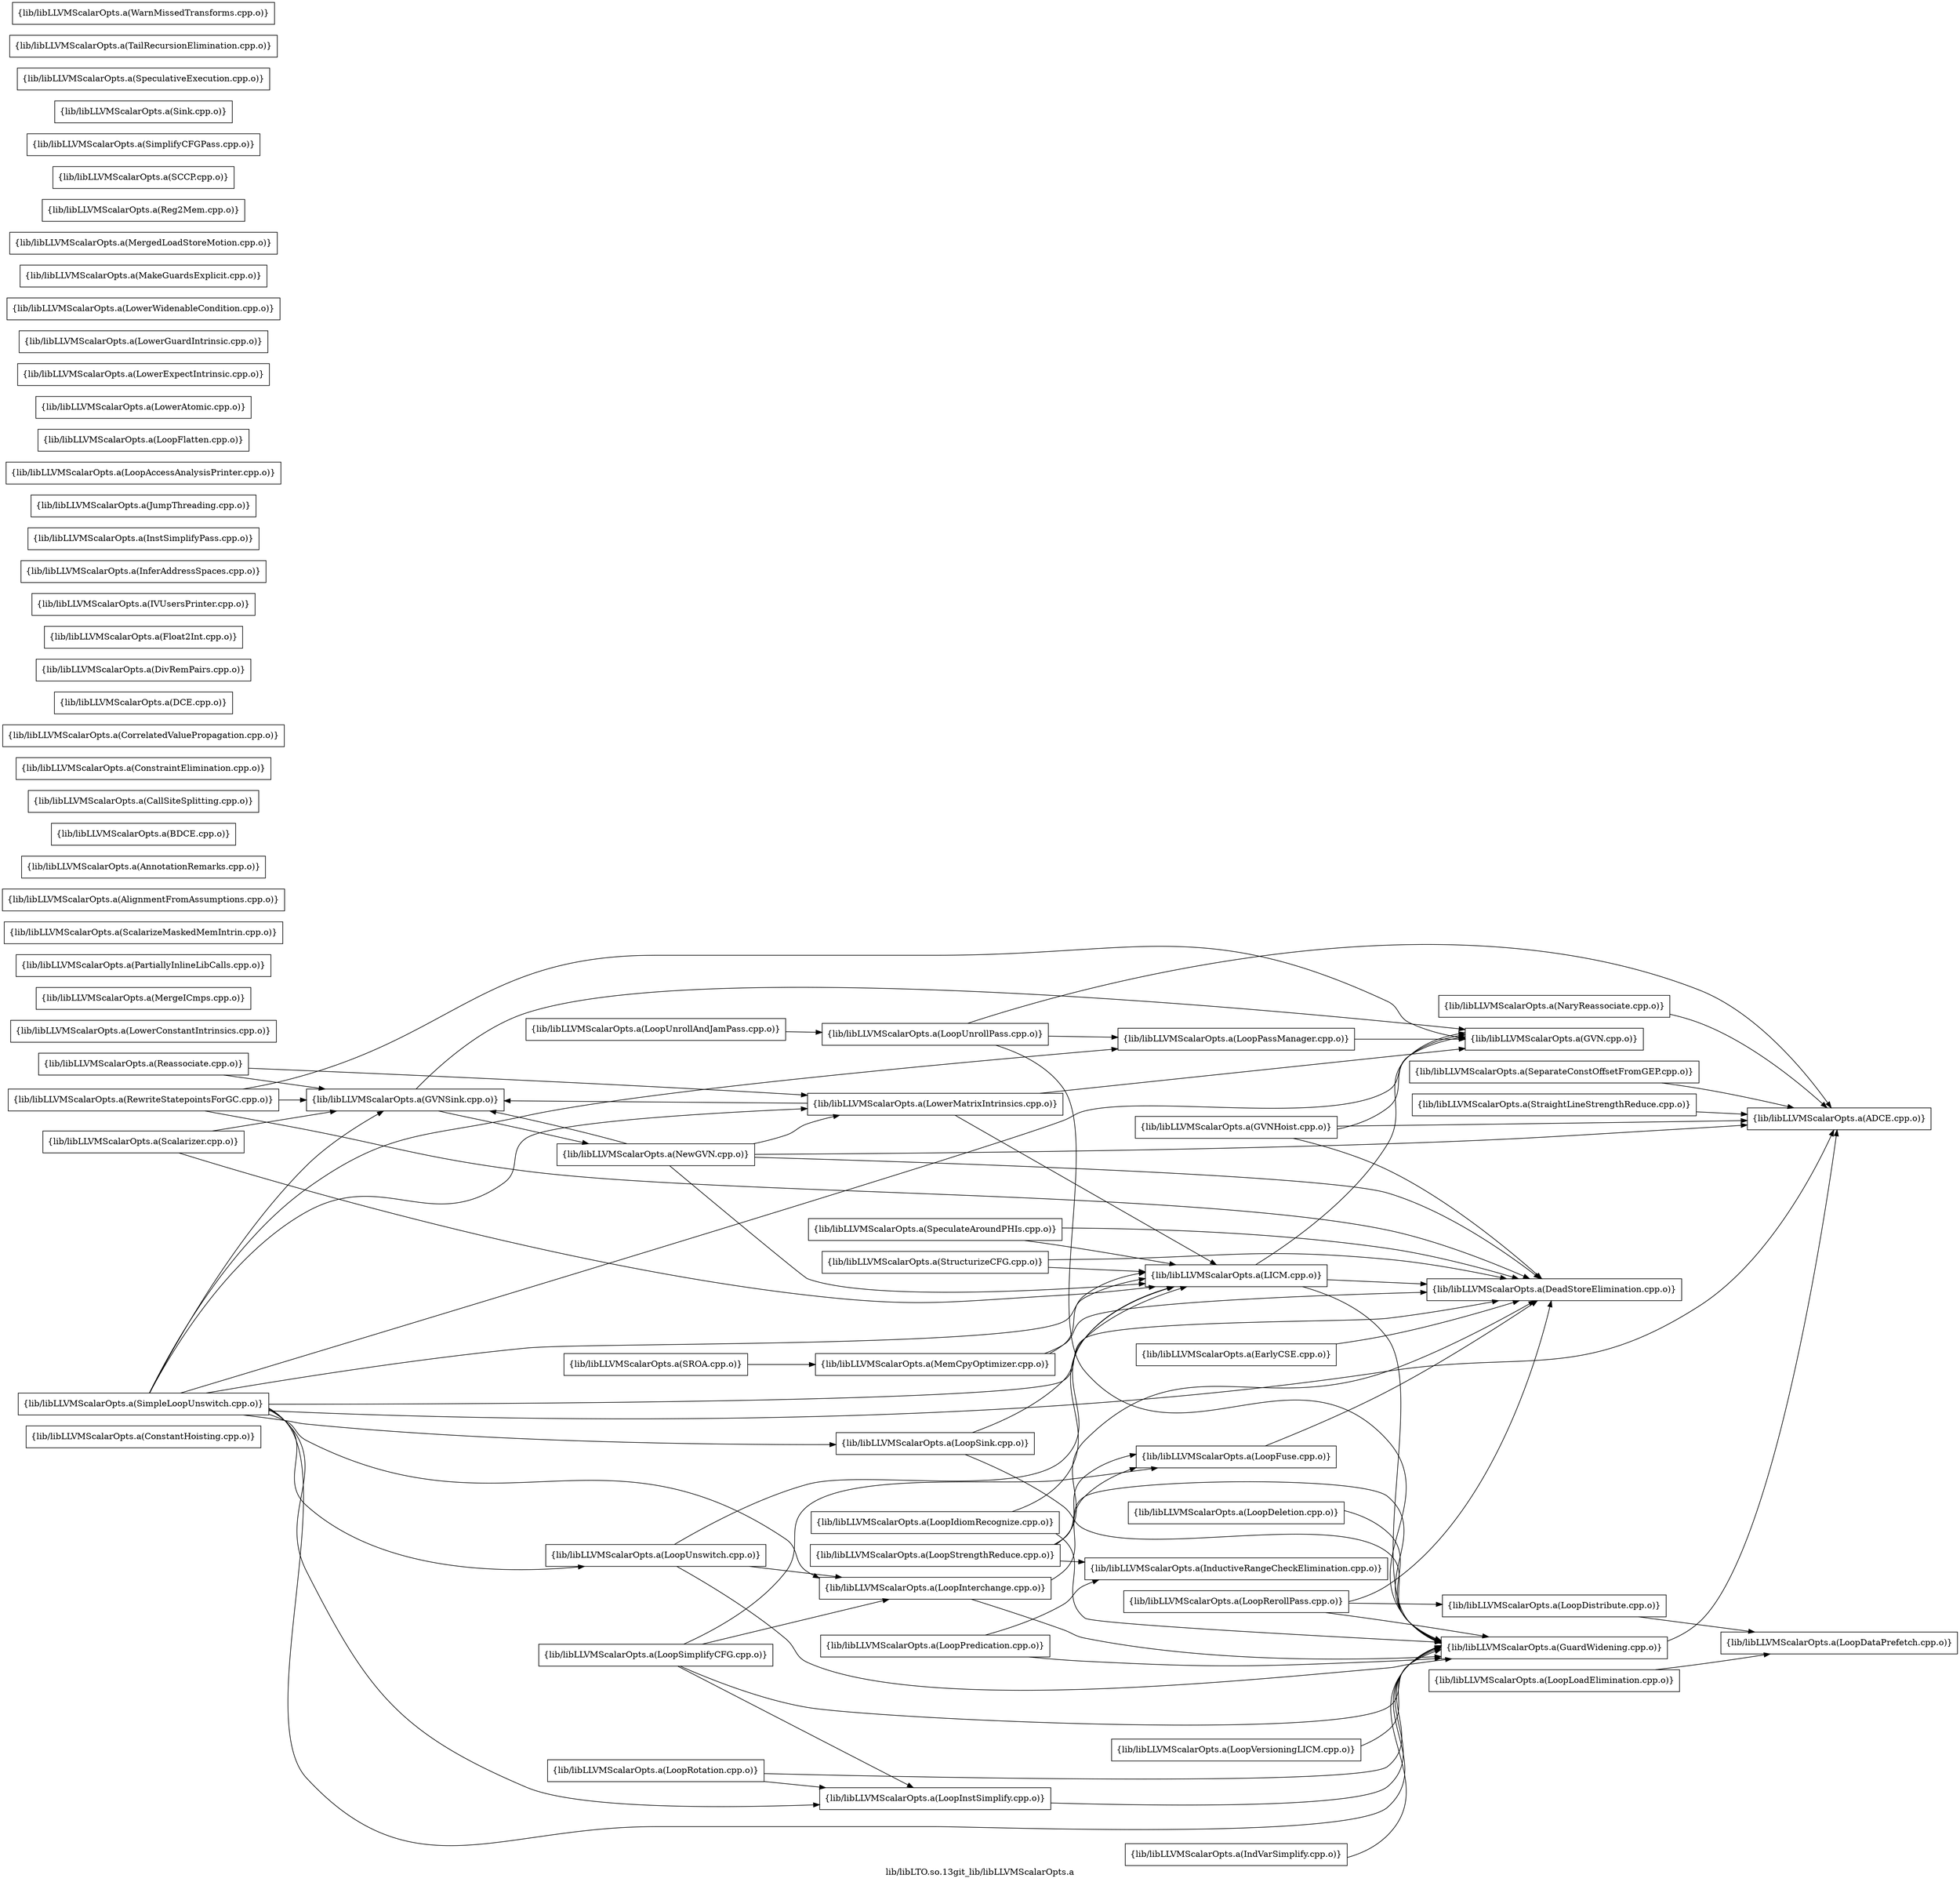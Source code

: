 digraph "lib/libLTO.so.13git_lib/libLLVMScalarOpts.a" {
	label="lib/libLTO.so.13git_lib/libLLVMScalarOpts.a";
	rankdir=LR;

	Node0x56183304b898 [shape=record,shape=box,group=0,label="{lib/libLLVMScalarOpts.a(ConstantHoisting.cpp.o)}"];
	Node0x561833029c48 [shape=record,shape=box,group=0,label="{lib/libLLVMScalarOpts.a(LoopStrengthReduce.cpp.o)}"];
	Node0x561833029c48 -> Node0x561833046b68;
	Node0x561833029c48 -> Node0x561833045538;
	Node0x561833029c48 -> Node0x56183304d7d8;
	Node0x561833029c48 -> Node0x561833033928;
	Node0x561833030d68 [shape=record,shape=box,group=0,label="{lib/libLLVMScalarOpts.a(LowerConstantIntrinsics.cpp.o)}"];
	Node0x561833036268 [shape=record,shape=box,group=0,label="{lib/libLLVMScalarOpts.a(MergeICmps.cpp.o)}"];
	Node0x561833044f98 [shape=record,shape=box,group=0,label="{lib/libLLVMScalarOpts.a(PartiallyInlineLibCalls.cpp.o)}"];
	Node0x561833042928 [shape=record,shape=box,group=0,label="{lib/libLLVMScalarOpts.a(ScalarizeMaskedMemIntrin.cpp.o)}"];
	Node0x561833034f08 [shape=record,shape=box,group=0,label="{lib/libLLVMScalarOpts.a(ADCE.cpp.o)}"];
	Node0x561833035ae8 [shape=record,shape=box,group=0,label="{lib/libLLVMScalarOpts.a(AlignmentFromAssumptions.cpp.o)}"];
	Node0x561833035368 [shape=record,shape=box,group=0,label="{lib/libLLVMScalarOpts.a(AnnotationRemarks.cpp.o)}"];
	Node0x561833049688 [shape=record,shape=box,group=0,label="{lib/libLLVMScalarOpts.a(BDCE.cpp.o)}"];
	Node0x561833049b38 [shape=record,shape=box,group=0,label="{lib/libLLVMScalarOpts.a(CallSiteSplitting.cpp.o)}"];
	Node0x56183304a768 [shape=record,shape=box,group=0,label="{lib/libLLVMScalarOpts.a(ConstraintElimination.cpp.o)}"];
	Node0x5618330478d8 [shape=record,shape=box,group=0,label="{lib/libLLVMScalarOpts.a(CorrelatedValuePropagation.cpp.o)}"];
	Node0x561833047b08 [shape=record,shape=box,group=0,label="{lib/libLLVMScalarOpts.a(DCE.cpp.o)}"];
	Node0x561833046b68 [shape=record,shape=box,group=0,label="{lib/libLLVMScalarOpts.a(DeadStoreElimination.cpp.o)}"];
	Node0x561833048c38 [shape=record,shape=box,group=0,label="{lib/libLLVMScalarOpts.a(DivRemPairs.cpp.o)}"];
	Node0x561833048f08 [shape=record,shape=box,group=0,label="{lib/libLLVMScalarOpts.a(EarlyCSE.cpp.o)}"];
	Node0x561833048f08 -> Node0x561833046b68;
	Node0x561833048828 [shape=record,shape=box,group=0,label="{lib/libLLVMScalarOpts.a(Float2Int.cpp.o)}"];
	Node0x561833045538 [shape=record,shape=box,group=0,label="{lib/libLLVMScalarOpts.a(GuardWidening.cpp.o)}"];
	Node0x561833045538 -> Node0x561833034f08;
	Node0x56183304b988 [shape=record,shape=box,group=0,label="{lib/libLLVMScalarOpts.a(GVN.cpp.o)}"];
	Node0x56183304c4c8 [shape=record,shape=box,group=0,label="{lib/libLLVMScalarOpts.a(GVNHoist.cpp.o)}"];
	Node0x56183304c4c8 -> Node0x561833034f08;
	Node0x56183304c4c8 -> Node0x561833046b68;
	Node0x56183304c4c8 -> Node0x56183304b988;
	Node0x56183304c6a8 [shape=record,shape=box,group=0,label="{lib/libLLVMScalarOpts.a(GVNSink.cpp.o)}"];
	Node0x56183304c6a8 -> Node0x56183304b988;
	Node0x56183304c6a8 -> Node0x561833044908;
	Node0x56183304d238 [shape=record,shape=box,group=0,label="{lib/libLLVMScalarOpts.a(IVUsersPrinter.cpp.o)}"];
	Node0x56183304d7d8 [shape=record,shape=box,group=0,label="{lib/libLLVMScalarOpts.a(InductiveRangeCheckElimination.cpp.o)}"];
	Node0x56183304da58 [shape=record,shape=box,group=0,label="{lib/libLLVMScalarOpts.a(IndVarSimplify.cpp.o)}"];
	Node0x56183304da58 -> Node0x561833045538;
	Node0x56183304e598 [shape=record,shape=box,group=0,label="{lib/libLLVMScalarOpts.a(InferAddressSpaces.cpp.o)}"];
	Node0x56183304e7c8 [shape=record,shape=box,group=0,label="{lib/libLLVMScalarOpts.a(InstSimplifyPass.cpp.o)}"];
	Node0x56183304f628 [shape=record,shape=box,group=0,label="{lib/libLLVMScalarOpts.a(JumpThreading.cpp.o)}"];
	Node0x56183304f808 [shape=record,shape=box,group=0,label="{lib/libLLVMScalarOpts.a(LICM.cpp.o)}"];
	Node0x56183304f808 -> Node0x561833046b68;
	Node0x56183304f808 -> Node0x561833045538;
	Node0x56183304f808 -> Node0x56183304b988;
	Node0x561833050708 [shape=record,shape=box,group=0,label="{lib/libLLVMScalarOpts.a(LoopAccessAnalysisPrinter.cpp.o)}"];
	Node0x561833034198 [shape=record,shape=box,group=0,label="{lib/libLLVMScalarOpts.a(LoopSink.cpp.o)}"];
	Node0x561833034198 -> Node0x561833045538;
	Node0x561833034198 -> Node0x56183304f808;
	Node0x561833034918 [shape=record,shape=box,group=0,label="{lib/libLLVMScalarOpts.a(LoopDeletion.cpp.o)}"];
	Node0x561833034918 -> Node0x561833045538;
	Node0x5618330333d8 [shape=record,shape=box,group=0,label="{lib/libLLVMScalarOpts.a(LoopDataPrefetch.cpp.o)}"];
	Node0x561833033b58 [shape=record,shape=box,group=0,label="{lib/libLLVMScalarOpts.a(LoopDistribute.cpp.o)}"];
	Node0x561833033b58 -> Node0x5618330333d8;
	Node0x561833033928 [shape=record,shape=box,group=0,label="{lib/libLLVMScalarOpts.a(LoopFuse.cpp.o)}"];
	Node0x561833033928 -> Node0x561833046b68;
	Node0x56183303ba38 [shape=record,shape=box,group=0,label="{lib/libLLVMScalarOpts.a(LoopIdiomRecognize.cpp.o)}"];
	Node0x56183303ba38 -> Node0x561833045538;
	Node0x56183303ba38 -> Node0x56183304f808;
	Node0x56183303cc08 [shape=record,shape=box,group=0,label="{lib/libLLVMScalarOpts.a(LoopInstSimplify.cpp.o)}"];
	Node0x56183303cc08 -> Node0x561833045538;
	Node0x56183303c348 [shape=record,shape=box,group=0,label="{lib/libLLVMScalarOpts.a(LoopInterchange.cpp.o)}"];
	Node0x56183303c348 -> Node0x561833045538;
	Node0x56183303c348 -> Node0x561833033928;
	Node0x56183303a778 [shape=record,shape=box,group=0,label="{lib/libLLVMScalarOpts.a(LoopFlatten.cpp.o)}"];
	Node0x56183303b3f8 [shape=record,shape=box,group=0,label="{lib/libLLVMScalarOpts.a(LoopLoadElimination.cpp.o)}"];
	Node0x56183303b3f8 -> Node0x5618330333d8;
	Node0x5618330398c8 [shape=record,shape=box,group=0,label="{lib/libLLVMScalarOpts.a(LoopPassManager.cpp.o)}"];
	Node0x5618330398c8 -> Node0x56183304b988;
	Node0x56183302a0f8 [shape=record,shape=box,group=0,label="{lib/libLLVMScalarOpts.a(LoopPredication.cpp.o)}"];
	Node0x56183302a0f8 -> Node0x561833045538;
	Node0x56183302a0f8 -> Node0x56183304d7d8;
	Node0x56183302b278 [shape=record,shape=box,group=0,label="{lib/libLLVMScalarOpts.a(LoopRerollPass.cpp.o)}"];
	Node0x56183302b278 -> Node0x561833046b68;
	Node0x56183302b278 -> Node0x561833045538;
	Node0x56183302b278 -> Node0x561833033b58;
	Node0x561833029248 [shape=record,shape=box,group=0,label="{lib/libLLVMScalarOpts.a(LoopRotation.cpp.o)}"];
	Node0x561833029248 -> Node0x561833045538;
	Node0x561833029248 -> Node0x56183303cc08;
	Node0x561833028f28 [shape=record,shape=box,group=0,label="{lib/libLLVMScalarOpts.a(LoopSimplifyCFG.cpp.o)}"];
	Node0x561833028f28 -> Node0x561833045538;
	Node0x561833028f28 -> Node0x561833033928;
	Node0x561833028f28 -> Node0x56183303cc08;
	Node0x561833028f28 -> Node0x56183303c348;
	Node0x561833032028 [shape=record,shape=box,group=0,label="{lib/libLLVMScalarOpts.a(LoopUnrollPass.cpp.o)}"];
	Node0x561833032028 -> Node0x561833034f08;
	Node0x561833032028 -> Node0x561833045538;
	Node0x561833032028 -> Node0x5618330398c8;
	Node0x561833031858 [shape=record,shape=box,group=0,label="{lib/libLLVMScalarOpts.a(LoopUnrollAndJamPass.cpp.o)}"];
	Node0x561833031858 -> Node0x561833032028;
	Node0x561833030818 [shape=record,shape=box,group=0,label="{lib/libLLVMScalarOpts.a(LoopVersioningLICM.cpp.o)}"];
	Node0x561833030818 -> Node0x561833045538;
	Node0x561833031498 [shape=record,shape=box,group=0,label="{lib/libLLVMScalarOpts.a(LowerAtomic.cpp.o)}"];
	Node0x561833033c98 [shape=record,shape=box,group=0,label="{lib/libLLVMScalarOpts.a(LowerExpectIntrinsic.cpp.o)}"];
	Node0x5618330335b8 [shape=record,shape=box,group=0,label="{lib/libLLVMScalarOpts.a(LowerGuardIntrinsic.cpp.o)}"];
	Node0x561833033018 [shape=record,shape=box,group=0,label="{lib/libLLVMScalarOpts.a(LowerMatrixIntrinsics.cpp.o)}"];
	Node0x561833033018 -> Node0x56183304b988;
	Node0x561833033018 -> Node0x56183304c6a8;
	Node0x561833033018 -> Node0x56183304f808;
	Node0x561833037938 [shape=record,shape=box,group=0,label="{lib/libLLVMScalarOpts.a(LowerWidenableCondition.cpp.o)}"];
	Node0x561833037168 [shape=record,shape=box,group=0,label="{lib/libLLVMScalarOpts.a(MakeGuardsExplicit.cpp.o)}"];
	Node0x561833036948 [shape=record,shape=box,group=0,label="{lib/libLLVMScalarOpts.a(MemCpyOptimizer.cpp.o)}"];
	Node0x561833036948 -> Node0x561833046b68;
	Node0x561833036948 -> Node0x56183304f808;
	Node0x561833035bd8 [shape=record,shape=box,group=0,label="{lib/libLLVMScalarOpts.a(MergedLoadStoreMotion.cpp.o)}"];
	Node0x561833035458 [shape=record,shape=box,group=0,label="{lib/libLLVMScalarOpts.a(NaryReassociate.cpp.o)}"];
	Node0x561833035458 -> Node0x561833034f08;
	Node0x561833044908 [shape=record,shape=box,group=0,label="{lib/libLLVMScalarOpts.a(NewGVN.cpp.o)}"];
	Node0x561833044908 -> Node0x561833034f08;
	Node0x561833044908 -> Node0x561833046b68;
	Node0x561833044908 -> Node0x56183304c6a8;
	Node0x561833044908 -> Node0x56183304f808;
	Node0x561833044908 -> Node0x561833033018;
	Node0x5618330410c8 [shape=record,shape=box,group=0,label="{lib/libLLVMScalarOpts.a(Reassociate.cpp.o)}"];
	Node0x5618330410c8 -> Node0x56183304c6a8;
	Node0x5618330410c8 -> Node0x561833033018;
	Node0x5618330405d8 [shape=record,shape=box,group=0,label="{lib/libLLVMScalarOpts.a(Reg2Mem.cpp.o)}"];
	Node0x56183303f7c8 [shape=record,shape=box,group=0,label="{lib/libLLVMScalarOpts.a(RewriteStatepointsForGC.cpp.o)}"];
	Node0x56183303f7c8 -> Node0x561833046b68;
	Node0x56183303f7c8 -> Node0x56183304b988;
	Node0x56183303f7c8 -> Node0x56183304c6a8;
	Node0x56183303fa98 [shape=record,shape=box,group=0,label="{lib/libLLVMScalarOpts.a(SCCP.cpp.o)}"];
	Node0x561833044278 [shape=record,shape=box,group=0,label="{lib/libLLVMScalarOpts.a(SROA.cpp.o)}"];
	Node0x561833044278 -> Node0x561833036948;
	Node0x561833043008 [shape=record,shape=box,group=0,label="{lib/libLLVMScalarOpts.a(Scalarizer.cpp.o)}"];
	Node0x561833043008 -> Node0x56183304c6a8;
	Node0x561833043008 -> Node0x56183304f808;
	Node0x561833042a68 [shape=record,shape=box,group=0,label="{lib/libLLVMScalarOpts.a(SeparateConstOffsetFromGEP.cpp.o)}"];
	Node0x561833042a68 -> Node0x561833034f08;
	Node0x561833042298 [shape=record,shape=box,group=0,label="{lib/libLLVMScalarOpts.a(SimpleLoopUnswitch.cpp.o)}"];
	Node0x561833042298 -> Node0x561833034f08;
	Node0x561833042298 -> Node0x561833046b68;
	Node0x561833042298 -> Node0x561833045538;
	Node0x561833042298 -> Node0x56183304b988;
	Node0x561833042298 -> Node0x56183304c6a8;
	Node0x561833042298 -> Node0x56183304f808;
	Node0x561833042298 -> Node0x561833034198;
	Node0x561833042298 -> Node0x56183303cc08;
	Node0x561833042298 -> Node0x56183303c348;
	Node0x561833042298 -> Node0x5618330398c8;
	Node0x561833042298 -> Node0x5618330324d8;
	Node0x561833042298 -> Node0x561833033018;
	Node0x5618330462a8 [shape=record,shape=box,group=0,label="{lib/libLLVMScalarOpts.a(SimplifyCFGPass.cpp.o)}"];
	Node0x561833045ad8 [shape=record,shape=box,group=0,label="{lib/libLLVMScalarOpts.a(Sink.cpp.o)}"];
	Node0x56183303ecd8 [shape=record,shape=box,group=0,label="{lib/libLLVMScalarOpts.a(SpeculativeExecution.cpp.o)}"];
	Node0x56183303e558 [shape=record,shape=box,group=0,label="{lib/libLLVMScalarOpts.a(SpeculateAroundPHIs.cpp.o)}"];
	Node0x56183303e558 -> Node0x561833046b68;
	Node0x56183303e558 -> Node0x56183304f808;
	Node0x56183303dc98 [shape=record,shape=box,group=0,label="{lib/libLLVMScalarOpts.a(StraightLineStrengthReduce.cpp.o)}"];
	Node0x56183303dc98 -> Node0x561833034f08;
	Node0x56183303d5b8 [shape=record,shape=box,group=0,label="{lib/libLLVMScalarOpts.a(StructurizeCFG.cpp.o)}"];
	Node0x56183303d5b8 -> Node0x561833046b68;
	Node0x56183303d5b8 -> Node0x56183304f808;
	Node0x56183303ce38 [shape=record,shape=box,group=0,label="{lib/libLLVMScalarOpts.a(TailRecursionElimination.cpp.o)}"];
	Node0x5618330417f8 [shape=record,shape=box,group=0,label="{lib/libLLVMScalarOpts.a(WarnMissedTransforms.cpp.o)}"];
	Node0x5618330324d8 [shape=record,shape=box,group=0,label="{lib/libLLVMScalarOpts.a(LoopUnswitch.cpp.o)}"];
	Node0x5618330324d8 -> Node0x561833045538;
	Node0x5618330324d8 -> Node0x56183304f808;
	Node0x5618330324d8 -> Node0x56183303c348;
}

